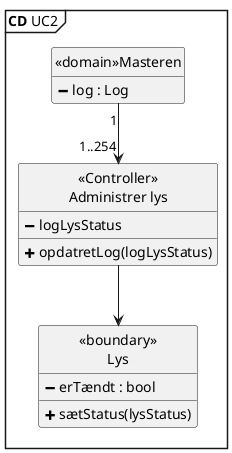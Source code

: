 @startuml CD
skinparam style strictuml
hide empty members
skinparam classAttributeIconSize 0 

mainframe **CD** UC2

class "<<Controller>>\nAdministrer lys" as AL {
    <&minus> logLysStatus
    <&plus> opdatretLog(logLysStatus)
}

class "<<boundary>>\nLys" as L {
    <&minus> erTændt : bool
    <&plus> sætStatus(lysStatus)
}

class "<<domain>>Masteren" as M{
    <&minus> log : Log
}

M "1" --> "1..254" AL
AL  -->  L


@enduml